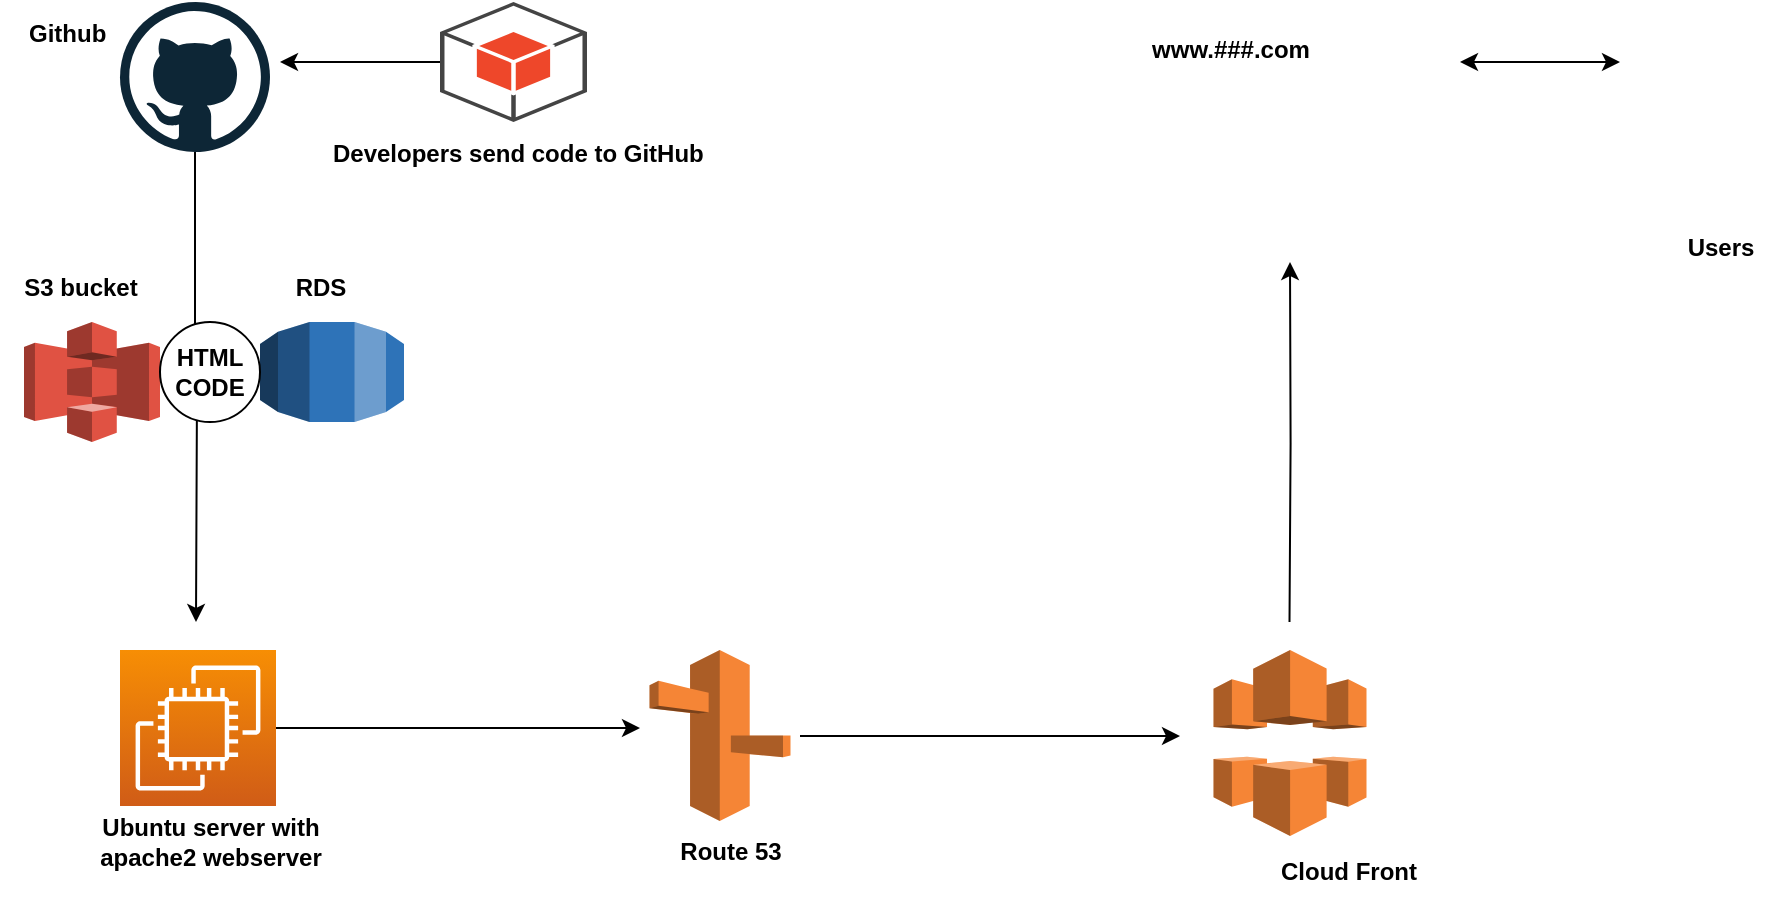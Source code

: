 <mxfile version="21.6.5" type="device">
  <diagram name="Page-1" id="8zxPj7QCniECyPgtGkI5">
    <mxGraphModel dx="1855" dy="504" grid="1" gridSize="10" guides="1" tooltips="1" connect="1" arrows="1" fold="1" page="1" pageScale="1" pageWidth="850" pageHeight="1100" math="0" shadow="0">
      <root>
        <mxCell id="0" />
        <mxCell id="1" parent="0" />
        <mxCell id="VvnStDODfuSgFk2dotEg-33" style="edgeStyle=orthogonalEdgeStyle;rounded=0;orthogonalLoop=1;jettySize=auto;html=1;" edge="1" parent="1">
          <mxGeometry relative="1" as="geometry">
            <mxPoint x="580" y="367" as="targetPoint" />
            <mxPoint x="390" y="367" as="sourcePoint" />
          </mxGeometry>
        </mxCell>
        <mxCell id="VvnStDODfuSgFk2dotEg-7" value="" style="outlineConnect=0;dashed=0;verticalLabelPosition=bottom;verticalAlign=top;align=center;html=1;shape=mxgraph.aws3.route_53;fillColor=#F58536;gradientColor=none;" vertex="1" parent="1">
          <mxGeometry x="314.75" y="324" width="70.5" height="85.5" as="geometry" />
        </mxCell>
        <mxCell id="VvnStDODfuSgFk2dotEg-37" style="edgeStyle=orthogonalEdgeStyle;rounded=0;orthogonalLoop=1;jettySize=auto;html=1;" edge="1" parent="1">
          <mxGeometry relative="1" as="geometry">
            <mxPoint x="635" y="130" as="targetPoint" />
            <mxPoint x="634.75" y="310" as="sourcePoint" />
          </mxGeometry>
        </mxCell>
        <mxCell id="VvnStDODfuSgFk2dotEg-8" value="" style="outlineConnect=0;dashed=0;verticalLabelPosition=bottom;verticalAlign=top;align=center;html=1;shape=mxgraph.aws3.cloudfront;fillColor=#F58536;gradientColor=none;" vertex="1" parent="1">
          <mxGeometry x="596.75" y="324" width="76.5" height="93" as="geometry" />
        </mxCell>
        <mxCell id="VvnStDODfuSgFk2dotEg-10" value="" style="outlineConnect=0;dashed=0;verticalLabelPosition=bottom;verticalAlign=top;align=center;html=1;shape=mxgraph.aws3.s3;fillColor=#E05243;gradientColor=none;" vertex="1" parent="1">
          <mxGeometry x="2" y="160" width="68" height="60" as="geometry" />
        </mxCell>
        <mxCell id="VvnStDODfuSgFk2dotEg-31" value="" style="edgeStyle=orthogonalEdgeStyle;rounded=0;orthogonalLoop=1;jettySize=auto;html=1;" edge="1" parent="1" source="VvnStDODfuSgFk2dotEg-11">
          <mxGeometry relative="1" as="geometry">
            <mxPoint x="88" y="310" as="targetPoint" />
          </mxGeometry>
        </mxCell>
        <mxCell id="VvnStDODfuSgFk2dotEg-11" value="" style="dashed=0;outlineConnect=0;html=1;align=center;labelPosition=center;verticalLabelPosition=bottom;verticalAlign=top;shape=mxgraph.weblogos.github" vertex="1" parent="1">
          <mxGeometry x="50" width="75" height="75" as="geometry" />
        </mxCell>
        <mxCell id="VvnStDODfuSgFk2dotEg-12" value="&lt;b&gt;Github&amp;nbsp;&lt;/b&gt;" style="text;html=1;align=center;verticalAlign=middle;resizable=0;points=[];autosize=1;strokeColor=none;fillColor=none;" vertex="1" parent="1">
          <mxGeometry x="-10" y="0.9" width="70" height="30" as="geometry" />
        </mxCell>
        <mxCell id="VvnStDODfuSgFk2dotEg-32" style="edgeStyle=orthogonalEdgeStyle;rounded=0;orthogonalLoop=1;jettySize=auto;html=1;" edge="1" parent="1" source="VvnStDODfuSgFk2dotEg-9">
          <mxGeometry relative="1" as="geometry">
            <mxPoint x="310" y="363" as="targetPoint" />
          </mxGeometry>
        </mxCell>
        <mxCell id="VvnStDODfuSgFk2dotEg-9" value="" style="sketch=0;points=[[0,0,0],[0.25,0,0],[0.5,0,0],[0.75,0,0],[1,0,0],[0,1,0],[0.25,1,0],[0.5,1,0],[0.75,1,0],[1,1,0],[0,0.25,0],[0,0.5,0],[0,0.75,0],[1,0.25,0],[1,0.5,0],[1,0.75,0]];outlineConnect=0;fontColor=#232F3E;gradientColor=#F78E04;gradientDirection=north;fillColor=#D05C17;strokeColor=#ffffff;dashed=0;verticalLabelPosition=bottom;verticalAlign=top;align=center;html=1;fontSize=12;fontStyle=0;aspect=fixed;shape=mxgraph.aws4.resourceIcon;resIcon=mxgraph.aws4.ec2;" vertex="1" parent="1">
          <mxGeometry x="50" y="324" width="78" height="78" as="geometry" />
        </mxCell>
        <mxCell id="VvnStDODfuSgFk2dotEg-14" value="&lt;b&gt;Ubuntu server with &lt;br&gt;apache2 webserver&lt;/b&gt;" style="text;html=1;align=center;verticalAlign=middle;resizable=0;points=[];autosize=1;strokeColor=none;fillColor=none;" vertex="1" parent="1">
          <mxGeometry x="30" y="400" width="130" height="40" as="geometry" />
        </mxCell>
        <mxCell id="VvnStDODfuSgFk2dotEg-23" value="&lt;b&gt;Route 53&lt;/b&gt;" style="text;html=1;align=center;verticalAlign=middle;resizable=0;points=[];autosize=1;strokeColor=none;fillColor=none;" vertex="1" parent="1">
          <mxGeometry x="320" y="409.5" width="70" height="30" as="geometry" />
        </mxCell>
        <mxCell id="VvnStDODfuSgFk2dotEg-24" value="&lt;b&gt;Cloud Front&lt;/b&gt;" style="text;html=1;align=center;verticalAlign=middle;resizable=0;points=[];autosize=1;strokeColor=none;fillColor=none;" vertex="1" parent="1">
          <mxGeometry x="618.5" y="420" width="90" height="30" as="geometry" />
        </mxCell>
        <mxCell id="VvnStDODfuSgFk2dotEg-27" value="" style="outlineConnect=0;dashed=0;verticalLabelPosition=bottom;verticalAlign=top;align=center;html=1;shape=mxgraph.aws3.rds;fillColor=#2E73B8;gradientColor=none;" vertex="1" parent="1">
          <mxGeometry x="120" y="160" width="72" height="50" as="geometry" />
        </mxCell>
        <mxCell id="VvnStDODfuSgFk2dotEg-28" value="&lt;b&gt;HTML&lt;br&gt;CODE&lt;/b&gt;" style="ellipse;whiteSpace=wrap;html=1;aspect=fixed;" vertex="1" parent="1">
          <mxGeometry x="70" y="160" width="50" height="50" as="geometry" />
        </mxCell>
        <mxCell id="VvnStDODfuSgFk2dotEg-29" value="&lt;b&gt;S3 bucket&lt;/b&gt;" style="text;html=1;align=center;verticalAlign=middle;resizable=0;points=[];autosize=1;strokeColor=none;fillColor=none;" vertex="1" parent="1">
          <mxGeometry x="-10" y="128" width="80" height="30" as="geometry" />
        </mxCell>
        <mxCell id="VvnStDODfuSgFk2dotEg-30" value="&lt;b&gt;RDS&lt;/b&gt;" style="text;html=1;align=center;verticalAlign=middle;resizable=0;points=[];autosize=1;strokeColor=none;fillColor=none;" vertex="1" parent="1">
          <mxGeometry x="125" y="128" width="50" height="30" as="geometry" />
        </mxCell>
        <mxCell id="VvnStDODfuSgFk2dotEg-43" style="edgeStyle=orthogonalEdgeStyle;rounded=0;orthogonalLoop=1;jettySize=auto;html=1;" edge="1" parent="1" source="VvnStDODfuSgFk2dotEg-41">
          <mxGeometry relative="1" as="geometry">
            <mxPoint x="130" y="30" as="targetPoint" />
          </mxGeometry>
        </mxCell>
        <mxCell id="VvnStDODfuSgFk2dotEg-41" value="" style="outlineConnect=0;dashed=0;verticalLabelPosition=bottom;verticalAlign=top;align=center;html=1;shape=mxgraph.aws3.android;fillColor=#EE472A;gradientColor=none;" vertex="1" parent="1">
          <mxGeometry x="210" width="73.5" height="60" as="geometry" />
        </mxCell>
        <mxCell id="VvnStDODfuSgFk2dotEg-47" value="" style="shape=image;imageAspect=0;aspect=fixed;verticalLabelPosition=bottom;verticalAlign=top;image=https://media.istockphoto.com/id/153419998/vector/desktop-pc-computer-workstation.jpg?s=612x612&amp;w=0&amp;k=20&amp;c=tMJTqg6ivipk3FNUh95PwEZUGhySZPxohVd11D1U5fs=;" vertex="1" parent="1">
          <mxGeometry x="560" y="0.9" width="136.13" height="100" as="geometry" />
        </mxCell>
        <mxCell id="VvnStDODfuSgFk2dotEg-44" value="&lt;b&gt;&amp;nbsp;Developers send code to GitHub&lt;/b&gt;" style="text;html=1;align=center;verticalAlign=middle;resizable=0;points=[];autosize=1;strokeColor=none;fillColor=none;" vertex="1" parent="1">
          <mxGeometry x="141.75" y="60.9" width="210" height="30" as="geometry" />
        </mxCell>
        <mxCell id="VvnStDODfuSgFk2dotEg-50" value="" style="shape=image;imageAspect=0;aspect=fixed;verticalLabelPosition=bottom;verticalAlign=top;image=https://encrypted-tbn0.gstatic.com/images?q=tbn:ANd9GcRR-Q8pGmQOrJRcl1p6Mzs6iPWCr_Oa5VY8qw&amp;usqp=CAU;" vertex="1" parent="1">
          <mxGeometry x="810" y="8.85" width="69.46" height="84.1" as="geometry" />
        </mxCell>
        <mxCell id="VvnStDODfuSgFk2dotEg-51" value="&lt;b&gt;Users&lt;/b&gt;" style="text;html=1;align=center;verticalAlign=middle;resizable=0;points=[];autosize=1;strokeColor=none;fillColor=none;" vertex="1" parent="1">
          <mxGeometry x="820" y="108" width="60" height="30" as="geometry" />
        </mxCell>
        <mxCell id="VvnStDODfuSgFk2dotEg-52" value="" style="endArrow=classic;startArrow=classic;html=1;rounded=0;" edge="1" parent="1">
          <mxGeometry width="50" height="50" relative="1" as="geometry">
            <mxPoint x="800" y="30" as="sourcePoint" />
            <mxPoint x="720" y="30" as="targetPoint" />
            <Array as="points">
              <mxPoint x="750" y="30" />
            </Array>
          </mxGeometry>
        </mxCell>
        <mxCell id="VvnStDODfuSgFk2dotEg-53" value="&lt;b&gt;www.###.com&lt;/b&gt;" style="text;html=1;align=center;verticalAlign=middle;resizable=0;points=[];autosize=1;strokeColor=none;fillColor=none;" vertex="1" parent="1">
          <mxGeometry x="555" y="8.85" width="100" height="30" as="geometry" />
        </mxCell>
      </root>
    </mxGraphModel>
  </diagram>
</mxfile>

